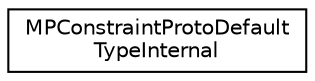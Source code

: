 digraph "Graphical Class Hierarchy"
{
 // LATEX_PDF_SIZE
  edge [fontname="Helvetica",fontsize="10",labelfontname="Helvetica",labelfontsize="10"];
  node [fontname="Helvetica",fontsize="10",shape=record];
  rankdir="LR";
  Node0 [label="MPConstraintProtoDefault\lTypeInternal",height=0.2,width=0.4,color="black", fillcolor="white", style="filled",URL="$structoperations__research_1_1_m_p_constraint_proto_default_type_internal.html",tooltip=" "];
}

